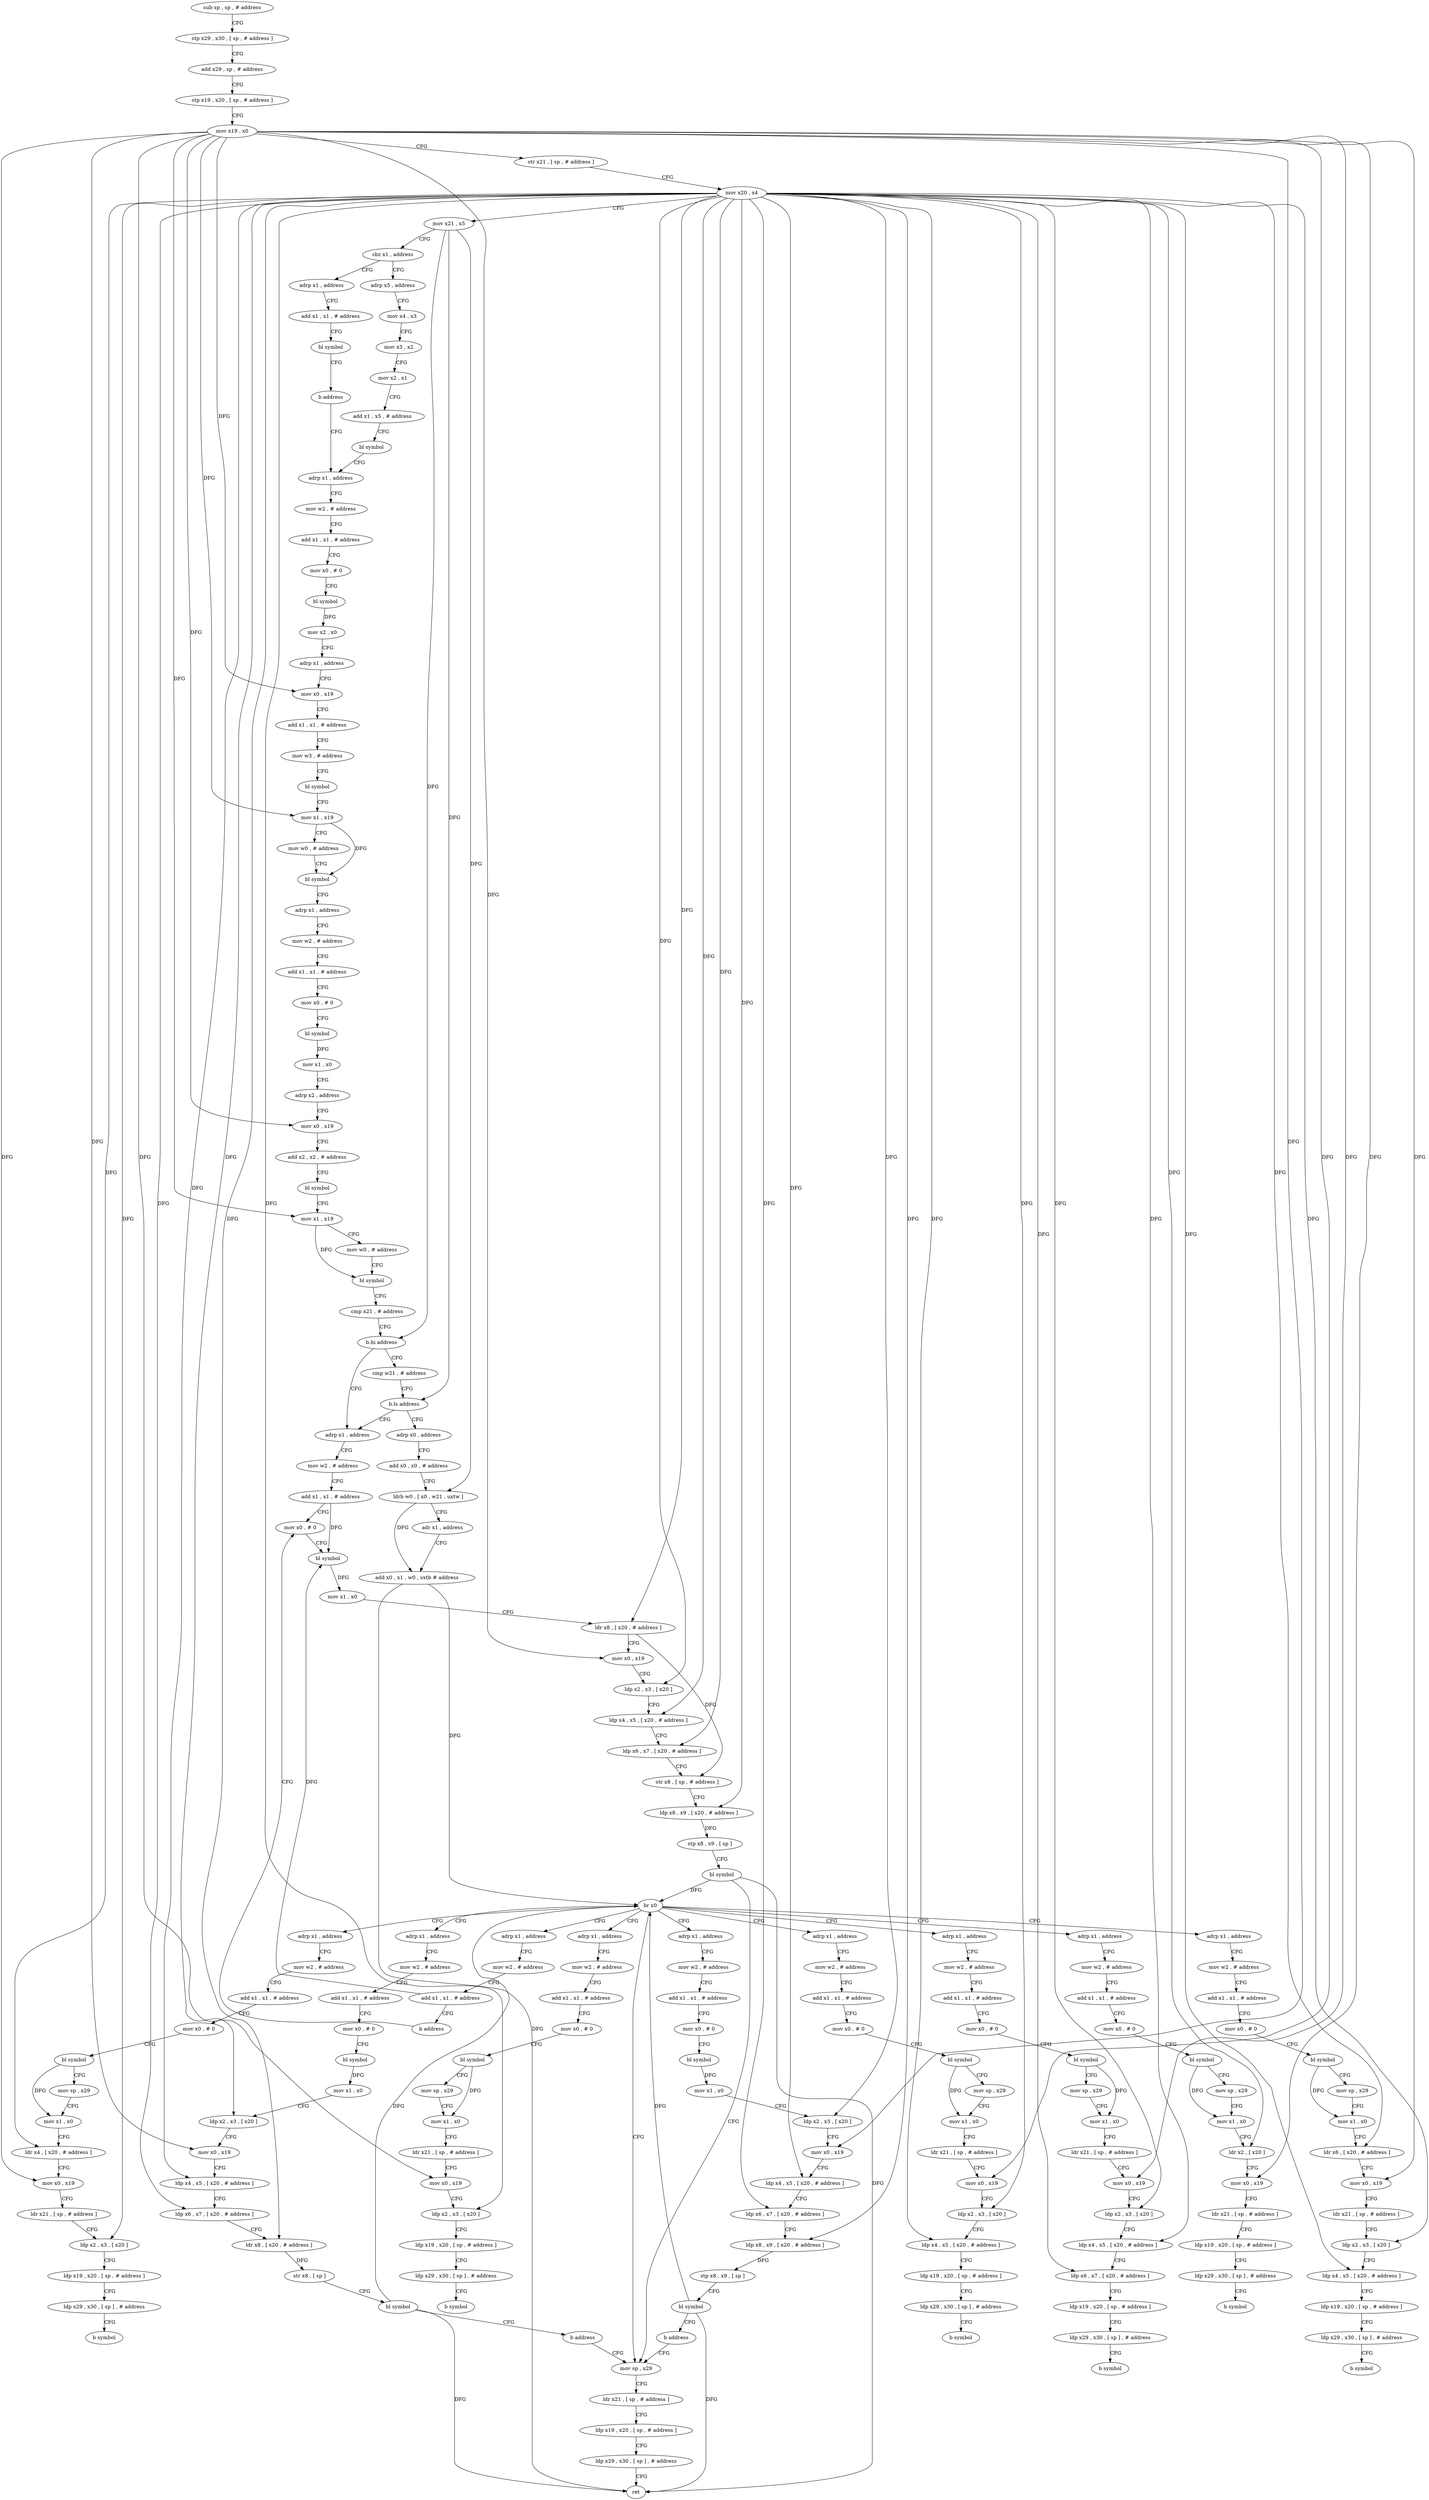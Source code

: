digraph "func" {
"4372432" [label = "sub sp , sp , # address" ]
"4372436" [label = "stp x29 , x30 , [ sp , # address ]" ]
"4372440" [label = "add x29 , sp , # address" ]
"4372444" [label = "stp x19 , x20 , [ sp , # address ]" ]
"4372448" [label = "mov x19 , x0" ]
"4372452" [label = "str x21 , [ sp , # address ]" ]
"4372456" [label = "mov x20 , x4" ]
"4372460" [label = "mov x21 , x5" ]
"4372464" [label = "cbz x1 , address" ]
"4373200" [label = "adrp x1 , address" ]
"4372468" [label = "adrp x5 , address" ]
"4373204" [label = "add x1 , x1 , # address" ]
"4373208" [label = "bl symbol" ]
"4373212" [label = "b address" ]
"4372492" [label = "adrp x1 , address" ]
"4372472" [label = "mov x4 , x3" ]
"4372476" [label = "mov x3 , x2" ]
"4372480" [label = "mov x2 , x1" ]
"4372484" [label = "add x1 , x5 , # address" ]
"4372488" [label = "bl symbol" ]
"4372496" [label = "mov w2 , # address" ]
"4372500" [label = "add x1 , x1 , # address" ]
"4372504" [label = "mov x0 , # 0" ]
"4372508" [label = "bl symbol" ]
"4372512" [label = "mov x2 , x0" ]
"4372516" [label = "adrp x1 , address" ]
"4372520" [label = "mov x0 , x19" ]
"4372524" [label = "add x1 , x1 , # address" ]
"4372528" [label = "mov w3 , # address" ]
"4372532" [label = "bl symbol" ]
"4372536" [label = "mov x1 , x19" ]
"4372540" [label = "mov w0 , # address" ]
"4372544" [label = "bl symbol" ]
"4372548" [label = "adrp x1 , address" ]
"4372552" [label = "mov w2 , # address" ]
"4372556" [label = "add x1 , x1 , # address" ]
"4372560" [label = "mov x0 , # 0" ]
"4372564" [label = "bl symbol" ]
"4372568" [label = "mov x1 , x0" ]
"4372572" [label = "adrp x2 , address" ]
"4372576" [label = "mov x0 , x19" ]
"4372580" [label = "add x2 , x2 , # address" ]
"4372584" [label = "bl symbol" ]
"4372588" [label = "mov x1 , x19" ]
"4372592" [label = "mov w0 , # address" ]
"4372596" [label = "bl symbol" ]
"4372600" [label = "cmp x21 , # address" ]
"4372604" [label = "b.hi address" ]
"4372616" [label = "adrp x1 , address" ]
"4372608" [label = "cmp w21 , # address" ]
"4372620" [label = "mov w2 , # address" ]
"4372624" [label = "add x1 , x1 , # address" ]
"4372628" [label = "mov x0 , # 0" ]
"4372612" [label = "b.ls address" ]
"4372696" [label = "adrp x0 , address" ]
"4372700" [label = "add x0 , x0 , # address" ]
"4372704" [label = "ldrb w0 , [ x0 , w21 , uxtw ]" ]
"4372708" [label = "adr x1 , address" ]
"4372712" [label = "add x0 , x1 , w0 , sxtb # address" ]
"4372716" [label = "br x0" ]
"4372676" [label = "mov sp , x29" ]
"4372720" [label = "adrp x1 , address" ]
"4372776" [label = "adrp x1 , address" ]
"4372832" [label = "adrp x1 , address" ]
"4372896" [label = "adrp x1 , address" ]
"4372960" [label = "adrp x1 , address" ]
"4373016" [label = "adrp x1 , address" ]
"4373072" [label = "adrp x1 , address" ]
"4373128" [label = "adrp x1 , address" ]
"4373184" [label = "adrp x1 , address" ]
"4372680" [label = "ldr x21 , [ sp , # address ]" ]
"4372684" [label = "ldp x19 , x20 , [ sp , # address ]" ]
"4372688" [label = "ldp x29 , x30 , [ sp ] , # address" ]
"4372692" [label = "ret" ]
"4372724" [label = "mov w2 , # address" ]
"4372728" [label = "add x1 , x1 , # address" ]
"4372732" [label = "mov x0 , # 0" ]
"4372736" [label = "bl symbol" ]
"4372740" [label = "mov x1 , x0" ]
"4372744" [label = "ldp x2 , x3 , [ x20 ]" ]
"4372748" [label = "mov x0 , x19" ]
"4372752" [label = "ldp x4 , x5 , [ x20 , # address ]" ]
"4372756" [label = "ldp x6 , x7 , [ x20 , # address ]" ]
"4372760" [label = "ldp x8 , x9 , [ x20 , # address ]" ]
"4372764" [label = "stp x8 , x9 , [ sp ]" ]
"4372768" [label = "bl symbol" ]
"4372772" [label = "b address" ]
"4372780" [label = "mov w2 , # address" ]
"4372784" [label = "add x1 , x1 , # address" ]
"4372788" [label = "mov x0 , # 0" ]
"4372792" [label = "bl symbol" ]
"4372796" [label = "mov x1 , x0" ]
"4372800" [label = "ldp x2 , x3 , [ x20 ]" ]
"4372804" [label = "mov x0 , x19" ]
"4372808" [label = "ldp x4 , x5 , [ x20 , # address ]" ]
"4372812" [label = "ldp x6 , x7 , [ x20 , # address ]" ]
"4372816" [label = "ldr x8 , [ x20 , # address ]" ]
"4372820" [label = "str x8 , [ sp ]" ]
"4372824" [label = "bl symbol" ]
"4372828" [label = "b address" ]
"4372836" [label = "mov w2 , # address" ]
"4372840" [label = "add x1 , x1 , # address" ]
"4372844" [label = "mov x0 , # 0" ]
"4372848" [label = "bl symbol" ]
"4372852" [label = "mov sp , x29" ]
"4372856" [label = "mov x1 , x0" ]
"4372860" [label = "ldr x21 , [ sp , # address ]" ]
"4372864" [label = "mov x0 , x19" ]
"4372868" [label = "ldp x2 , x3 , [ x20 ]" ]
"4372872" [label = "ldp x4 , x5 , [ x20 , # address ]" ]
"4372876" [label = "ldp x6 , x7 , [ x20 , # address ]" ]
"4372880" [label = "ldp x19 , x20 , [ sp , # address ]" ]
"4372884" [label = "ldp x29 , x30 , [ sp ] , # address" ]
"4372888" [label = "b symbol" ]
"4372900" [label = "mov w2 , # address" ]
"4372904" [label = "add x1 , x1 , # address" ]
"4372908" [label = "mov x0 , # 0" ]
"4372912" [label = "bl symbol" ]
"4372916" [label = "mov sp , x29" ]
"4372920" [label = "mov x1 , x0" ]
"4372924" [label = "ldr x6 , [ x20 , # address ]" ]
"4372928" [label = "mov x0 , x19" ]
"4372932" [label = "ldr x21 , [ sp , # address ]" ]
"4372936" [label = "ldp x2 , x3 , [ x20 ]" ]
"4372940" [label = "ldp x4 , x5 , [ x20 , # address ]" ]
"4372944" [label = "ldp x19 , x20 , [ sp , # address ]" ]
"4372948" [label = "ldp x29 , x30 , [ sp ] , # address" ]
"4372952" [label = "b symbol" ]
"4372964" [label = "mov w2 , # address" ]
"4372968" [label = "add x1 , x1 , # address" ]
"4372972" [label = "mov x0 , # 0" ]
"4372976" [label = "bl symbol" ]
"4372980" [label = "mov sp , x29" ]
"4372984" [label = "mov x1 , x0" ]
"4372988" [label = "ldr x21 , [ sp , # address ]" ]
"4372992" [label = "mov x0 , x19" ]
"4372996" [label = "ldp x2 , x3 , [ x20 ]" ]
"4373000" [label = "ldp x4 , x5 , [ x20 , # address ]" ]
"4373004" [label = "ldp x19 , x20 , [ sp , # address ]" ]
"4373008" [label = "ldp x29 , x30 , [ sp ] , # address" ]
"4373012" [label = "b symbol" ]
"4373020" [label = "mov w2 , # address" ]
"4373024" [label = "add x1 , x1 , # address" ]
"4373028" [label = "mov x0 , # 0" ]
"4373032" [label = "bl symbol" ]
"4373036" [label = "mov sp , x29" ]
"4373040" [label = "mov x1 , x0" ]
"4373044" [label = "ldr x4 , [ x20 , # address ]" ]
"4373048" [label = "mov x0 , x19" ]
"4373052" [label = "ldr x21 , [ sp , # address ]" ]
"4373056" [label = "ldp x2 , x3 , [ x20 ]" ]
"4373060" [label = "ldp x19 , x20 , [ sp , # address ]" ]
"4373064" [label = "ldp x29 , x30 , [ sp ] , # address" ]
"4373068" [label = "b symbol" ]
"4373076" [label = "mov w2 , # address" ]
"4373080" [label = "add x1 , x1 , # address" ]
"4373084" [label = "mov x0 , # 0" ]
"4373088" [label = "bl symbol" ]
"4373092" [label = "mov sp , x29" ]
"4373096" [label = "mov x1 , x0" ]
"4373100" [label = "ldr x21 , [ sp , # address ]" ]
"4373104" [label = "mov x0 , x19" ]
"4373108" [label = "ldp x2 , x3 , [ x20 ]" ]
"4373112" [label = "ldp x19 , x20 , [ sp , # address ]" ]
"4373116" [label = "ldp x29 , x30 , [ sp ] , # address" ]
"4373120" [label = "b symbol" ]
"4373132" [label = "mov w2 , # address" ]
"4373136" [label = "add x1 , x1 , # address" ]
"4373140" [label = "mov x0 , # 0" ]
"4373144" [label = "bl symbol" ]
"4373148" [label = "mov sp , x29" ]
"4373152" [label = "mov x1 , x0" ]
"4373156" [label = "ldr x2 , [ x20 ]" ]
"4373160" [label = "mov x0 , x19" ]
"4373164" [label = "ldr x21 , [ sp , # address ]" ]
"4373168" [label = "ldp x19 , x20 , [ sp , # address ]" ]
"4373172" [label = "ldp x29 , x30 , [ sp ] , # address" ]
"4373176" [label = "b symbol" ]
"4373188" [label = "mov w2 , # address" ]
"4373192" [label = "add x1 , x1 , # address" ]
"4373196" [label = "b address" ]
"4372632" [label = "bl symbol" ]
"4372636" [label = "mov x1 , x0" ]
"4372640" [label = "ldr x8 , [ x20 , # address ]" ]
"4372644" [label = "mov x0 , x19" ]
"4372648" [label = "ldp x2 , x3 , [ x20 ]" ]
"4372652" [label = "ldp x4 , x5 , [ x20 , # address ]" ]
"4372656" [label = "ldp x6 , x7 , [ x20 , # address ]" ]
"4372660" [label = "str x8 , [ sp , # address ]" ]
"4372664" [label = "ldp x8 , x9 , [ x20 , # address ]" ]
"4372668" [label = "stp x8 , x9 , [ sp ]" ]
"4372672" [label = "bl symbol" ]
"4372432" -> "4372436" [ label = "CFG" ]
"4372436" -> "4372440" [ label = "CFG" ]
"4372440" -> "4372444" [ label = "CFG" ]
"4372444" -> "4372448" [ label = "CFG" ]
"4372448" -> "4372452" [ label = "CFG" ]
"4372448" -> "4372520" [ label = "DFG" ]
"4372448" -> "4372536" [ label = "DFG" ]
"4372448" -> "4372576" [ label = "DFG" ]
"4372448" -> "4372588" [ label = "DFG" ]
"4372448" -> "4372644" [ label = "DFG" ]
"4372448" -> "4372748" [ label = "DFG" ]
"4372448" -> "4372804" [ label = "DFG" ]
"4372448" -> "4372864" [ label = "DFG" ]
"4372448" -> "4372928" [ label = "DFG" ]
"4372448" -> "4372992" [ label = "DFG" ]
"4372448" -> "4373048" [ label = "DFG" ]
"4372448" -> "4373104" [ label = "DFG" ]
"4372448" -> "4373160" [ label = "DFG" ]
"4372452" -> "4372456" [ label = "CFG" ]
"4372456" -> "4372460" [ label = "CFG" ]
"4372456" -> "4372640" [ label = "DFG" ]
"4372456" -> "4372648" [ label = "DFG" ]
"4372456" -> "4372652" [ label = "DFG" ]
"4372456" -> "4372656" [ label = "DFG" ]
"4372456" -> "4372664" [ label = "DFG" ]
"4372456" -> "4372744" [ label = "DFG" ]
"4372456" -> "4372752" [ label = "DFG" ]
"4372456" -> "4372756" [ label = "DFG" ]
"4372456" -> "4372760" [ label = "DFG" ]
"4372456" -> "4372800" [ label = "DFG" ]
"4372456" -> "4372808" [ label = "DFG" ]
"4372456" -> "4372812" [ label = "DFG" ]
"4372456" -> "4372816" [ label = "DFG" ]
"4372456" -> "4372868" [ label = "DFG" ]
"4372456" -> "4372872" [ label = "DFG" ]
"4372456" -> "4372876" [ label = "DFG" ]
"4372456" -> "4372924" [ label = "DFG" ]
"4372456" -> "4372936" [ label = "DFG" ]
"4372456" -> "4372940" [ label = "DFG" ]
"4372456" -> "4372996" [ label = "DFG" ]
"4372456" -> "4373000" [ label = "DFG" ]
"4372456" -> "4373044" [ label = "DFG" ]
"4372456" -> "4373056" [ label = "DFG" ]
"4372456" -> "4373108" [ label = "DFG" ]
"4372456" -> "4373156" [ label = "DFG" ]
"4372460" -> "4372464" [ label = "CFG" ]
"4372460" -> "4372604" [ label = "DFG" ]
"4372460" -> "4372612" [ label = "DFG" ]
"4372460" -> "4372704" [ label = "DFG" ]
"4372464" -> "4373200" [ label = "CFG" ]
"4372464" -> "4372468" [ label = "CFG" ]
"4373200" -> "4373204" [ label = "CFG" ]
"4372468" -> "4372472" [ label = "CFG" ]
"4373204" -> "4373208" [ label = "CFG" ]
"4373208" -> "4373212" [ label = "CFG" ]
"4373212" -> "4372492" [ label = "CFG" ]
"4372492" -> "4372496" [ label = "CFG" ]
"4372472" -> "4372476" [ label = "CFG" ]
"4372476" -> "4372480" [ label = "CFG" ]
"4372480" -> "4372484" [ label = "CFG" ]
"4372484" -> "4372488" [ label = "CFG" ]
"4372488" -> "4372492" [ label = "CFG" ]
"4372496" -> "4372500" [ label = "CFG" ]
"4372500" -> "4372504" [ label = "CFG" ]
"4372504" -> "4372508" [ label = "CFG" ]
"4372508" -> "4372512" [ label = "DFG" ]
"4372512" -> "4372516" [ label = "CFG" ]
"4372516" -> "4372520" [ label = "CFG" ]
"4372520" -> "4372524" [ label = "CFG" ]
"4372524" -> "4372528" [ label = "CFG" ]
"4372528" -> "4372532" [ label = "CFG" ]
"4372532" -> "4372536" [ label = "CFG" ]
"4372536" -> "4372540" [ label = "CFG" ]
"4372536" -> "4372544" [ label = "DFG" ]
"4372540" -> "4372544" [ label = "CFG" ]
"4372544" -> "4372548" [ label = "CFG" ]
"4372548" -> "4372552" [ label = "CFG" ]
"4372552" -> "4372556" [ label = "CFG" ]
"4372556" -> "4372560" [ label = "CFG" ]
"4372560" -> "4372564" [ label = "CFG" ]
"4372564" -> "4372568" [ label = "DFG" ]
"4372568" -> "4372572" [ label = "CFG" ]
"4372572" -> "4372576" [ label = "CFG" ]
"4372576" -> "4372580" [ label = "CFG" ]
"4372580" -> "4372584" [ label = "CFG" ]
"4372584" -> "4372588" [ label = "CFG" ]
"4372588" -> "4372592" [ label = "CFG" ]
"4372588" -> "4372596" [ label = "DFG" ]
"4372592" -> "4372596" [ label = "CFG" ]
"4372596" -> "4372600" [ label = "CFG" ]
"4372600" -> "4372604" [ label = "CFG" ]
"4372604" -> "4372616" [ label = "CFG" ]
"4372604" -> "4372608" [ label = "CFG" ]
"4372616" -> "4372620" [ label = "CFG" ]
"4372608" -> "4372612" [ label = "CFG" ]
"4372620" -> "4372624" [ label = "CFG" ]
"4372624" -> "4372628" [ label = "CFG" ]
"4372624" -> "4372632" [ label = "DFG" ]
"4372628" -> "4372632" [ label = "CFG" ]
"4372612" -> "4372696" [ label = "CFG" ]
"4372612" -> "4372616" [ label = "CFG" ]
"4372696" -> "4372700" [ label = "CFG" ]
"4372700" -> "4372704" [ label = "CFG" ]
"4372704" -> "4372708" [ label = "CFG" ]
"4372704" -> "4372712" [ label = "DFG" ]
"4372708" -> "4372712" [ label = "CFG" ]
"4372712" -> "4372716" [ label = "DFG" ]
"4372712" -> "4372692" [ label = "DFG" ]
"4372716" -> "4372676" [ label = "CFG" ]
"4372716" -> "4372720" [ label = "CFG" ]
"4372716" -> "4372776" [ label = "CFG" ]
"4372716" -> "4372832" [ label = "CFG" ]
"4372716" -> "4372896" [ label = "CFG" ]
"4372716" -> "4372960" [ label = "CFG" ]
"4372716" -> "4373016" [ label = "CFG" ]
"4372716" -> "4373072" [ label = "CFG" ]
"4372716" -> "4373128" [ label = "CFG" ]
"4372716" -> "4373184" [ label = "CFG" ]
"4372676" -> "4372680" [ label = "CFG" ]
"4372720" -> "4372724" [ label = "CFG" ]
"4372776" -> "4372780" [ label = "CFG" ]
"4372832" -> "4372836" [ label = "CFG" ]
"4372896" -> "4372900" [ label = "CFG" ]
"4372960" -> "4372964" [ label = "CFG" ]
"4373016" -> "4373020" [ label = "CFG" ]
"4373072" -> "4373076" [ label = "CFG" ]
"4373128" -> "4373132" [ label = "CFG" ]
"4373184" -> "4373188" [ label = "CFG" ]
"4372680" -> "4372684" [ label = "CFG" ]
"4372684" -> "4372688" [ label = "CFG" ]
"4372688" -> "4372692" [ label = "CFG" ]
"4372724" -> "4372728" [ label = "CFG" ]
"4372728" -> "4372732" [ label = "CFG" ]
"4372732" -> "4372736" [ label = "CFG" ]
"4372736" -> "4372740" [ label = "DFG" ]
"4372740" -> "4372744" [ label = "CFG" ]
"4372744" -> "4372748" [ label = "CFG" ]
"4372748" -> "4372752" [ label = "CFG" ]
"4372752" -> "4372756" [ label = "CFG" ]
"4372756" -> "4372760" [ label = "CFG" ]
"4372760" -> "4372764" [ label = "DFG" ]
"4372764" -> "4372768" [ label = "CFG" ]
"4372768" -> "4372772" [ label = "CFG" ]
"4372768" -> "4372716" [ label = "DFG" ]
"4372768" -> "4372692" [ label = "DFG" ]
"4372772" -> "4372676" [ label = "CFG" ]
"4372780" -> "4372784" [ label = "CFG" ]
"4372784" -> "4372788" [ label = "CFG" ]
"4372788" -> "4372792" [ label = "CFG" ]
"4372792" -> "4372796" [ label = "DFG" ]
"4372796" -> "4372800" [ label = "CFG" ]
"4372800" -> "4372804" [ label = "CFG" ]
"4372804" -> "4372808" [ label = "CFG" ]
"4372808" -> "4372812" [ label = "CFG" ]
"4372812" -> "4372816" [ label = "CFG" ]
"4372816" -> "4372820" [ label = "DFG" ]
"4372820" -> "4372824" [ label = "CFG" ]
"4372824" -> "4372828" [ label = "CFG" ]
"4372824" -> "4372716" [ label = "DFG" ]
"4372824" -> "4372692" [ label = "DFG" ]
"4372828" -> "4372676" [ label = "CFG" ]
"4372836" -> "4372840" [ label = "CFG" ]
"4372840" -> "4372844" [ label = "CFG" ]
"4372844" -> "4372848" [ label = "CFG" ]
"4372848" -> "4372852" [ label = "CFG" ]
"4372848" -> "4372856" [ label = "DFG" ]
"4372852" -> "4372856" [ label = "CFG" ]
"4372856" -> "4372860" [ label = "CFG" ]
"4372860" -> "4372864" [ label = "CFG" ]
"4372864" -> "4372868" [ label = "CFG" ]
"4372868" -> "4372872" [ label = "CFG" ]
"4372872" -> "4372876" [ label = "CFG" ]
"4372876" -> "4372880" [ label = "CFG" ]
"4372880" -> "4372884" [ label = "CFG" ]
"4372884" -> "4372888" [ label = "CFG" ]
"4372900" -> "4372904" [ label = "CFG" ]
"4372904" -> "4372908" [ label = "CFG" ]
"4372908" -> "4372912" [ label = "CFG" ]
"4372912" -> "4372916" [ label = "CFG" ]
"4372912" -> "4372920" [ label = "DFG" ]
"4372916" -> "4372920" [ label = "CFG" ]
"4372920" -> "4372924" [ label = "CFG" ]
"4372924" -> "4372928" [ label = "CFG" ]
"4372928" -> "4372932" [ label = "CFG" ]
"4372932" -> "4372936" [ label = "CFG" ]
"4372936" -> "4372940" [ label = "CFG" ]
"4372940" -> "4372944" [ label = "CFG" ]
"4372944" -> "4372948" [ label = "CFG" ]
"4372948" -> "4372952" [ label = "CFG" ]
"4372964" -> "4372968" [ label = "CFG" ]
"4372968" -> "4372972" [ label = "CFG" ]
"4372972" -> "4372976" [ label = "CFG" ]
"4372976" -> "4372980" [ label = "CFG" ]
"4372976" -> "4372984" [ label = "DFG" ]
"4372980" -> "4372984" [ label = "CFG" ]
"4372984" -> "4372988" [ label = "CFG" ]
"4372988" -> "4372992" [ label = "CFG" ]
"4372992" -> "4372996" [ label = "CFG" ]
"4372996" -> "4373000" [ label = "CFG" ]
"4373000" -> "4373004" [ label = "CFG" ]
"4373004" -> "4373008" [ label = "CFG" ]
"4373008" -> "4373012" [ label = "CFG" ]
"4373020" -> "4373024" [ label = "CFG" ]
"4373024" -> "4373028" [ label = "CFG" ]
"4373028" -> "4373032" [ label = "CFG" ]
"4373032" -> "4373036" [ label = "CFG" ]
"4373032" -> "4373040" [ label = "DFG" ]
"4373036" -> "4373040" [ label = "CFG" ]
"4373040" -> "4373044" [ label = "CFG" ]
"4373044" -> "4373048" [ label = "CFG" ]
"4373048" -> "4373052" [ label = "CFG" ]
"4373052" -> "4373056" [ label = "CFG" ]
"4373056" -> "4373060" [ label = "CFG" ]
"4373060" -> "4373064" [ label = "CFG" ]
"4373064" -> "4373068" [ label = "CFG" ]
"4373076" -> "4373080" [ label = "CFG" ]
"4373080" -> "4373084" [ label = "CFG" ]
"4373084" -> "4373088" [ label = "CFG" ]
"4373088" -> "4373092" [ label = "CFG" ]
"4373088" -> "4373096" [ label = "DFG" ]
"4373092" -> "4373096" [ label = "CFG" ]
"4373096" -> "4373100" [ label = "CFG" ]
"4373100" -> "4373104" [ label = "CFG" ]
"4373104" -> "4373108" [ label = "CFG" ]
"4373108" -> "4373112" [ label = "CFG" ]
"4373112" -> "4373116" [ label = "CFG" ]
"4373116" -> "4373120" [ label = "CFG" ]
"4373132" -> "4373136" [ label = "CFG" ]
"4373136" -> "4373140" [ label = "CFG" ]
"4373140" -> "4373144" [ label = "CFG" ]
"4373144" -> "4373148" [ label = "CFG" ]
"4373144" -> "4373152" [ label = "DFG" ]
"4373148" -> "4373152" [ label = "CFG" ]
"4373152" -> "4373156" [ label = "CFG" ]
"4373156" -> "4373160" [ label = "CFG" ]
"4373160" -> "4373164" [ label = "CFG" ]
"4373164" -> "4373168" [ label = "CFG" ]
"4373168" -> "4373172" [ label = "CFG" ]
"4373172" -> "4373176" [ label = "CFG" ]
"4373188" -> "4373192" [ label = "CFG" ]
"4373192" -> "4373196" [ label = "CFG" ]
"4373192" -> "4372632" [ label = "DFG" ]
"4373196" -> "4372628" [ label = "CFG" ]
"4372632" -> "4372636" [ label = "DFG" ]
"4372636" -> "4372640" [ label = "CFG" ]
"4372640" -> "4372644" [ label = "CFG" ]
"4372640" -> "4372660" [ label = "DFG" ]
"4372644" -> "4372648" [ label = "CFG" ]
"4372648" -> "4372652" [ label = "CFG" ]
"4372652" -> "4372656" [ label = "CFG" ]
"4372656" -> "4372660" [ label = "CFG" ]
"4372660" -> "4372664" [ label = "CFG" ]
"4372664" -> "4372668" [ label = "DFG" ]
"4372668" -> "4372672" [ label = "CFG" ]
"4372672" -> "4372676" [ label = "CFG" ]
"4372672" -> "4372716" [ label = "DFG" ]
"4372672" -> "4372692" [ label = "DFG" ]
}
